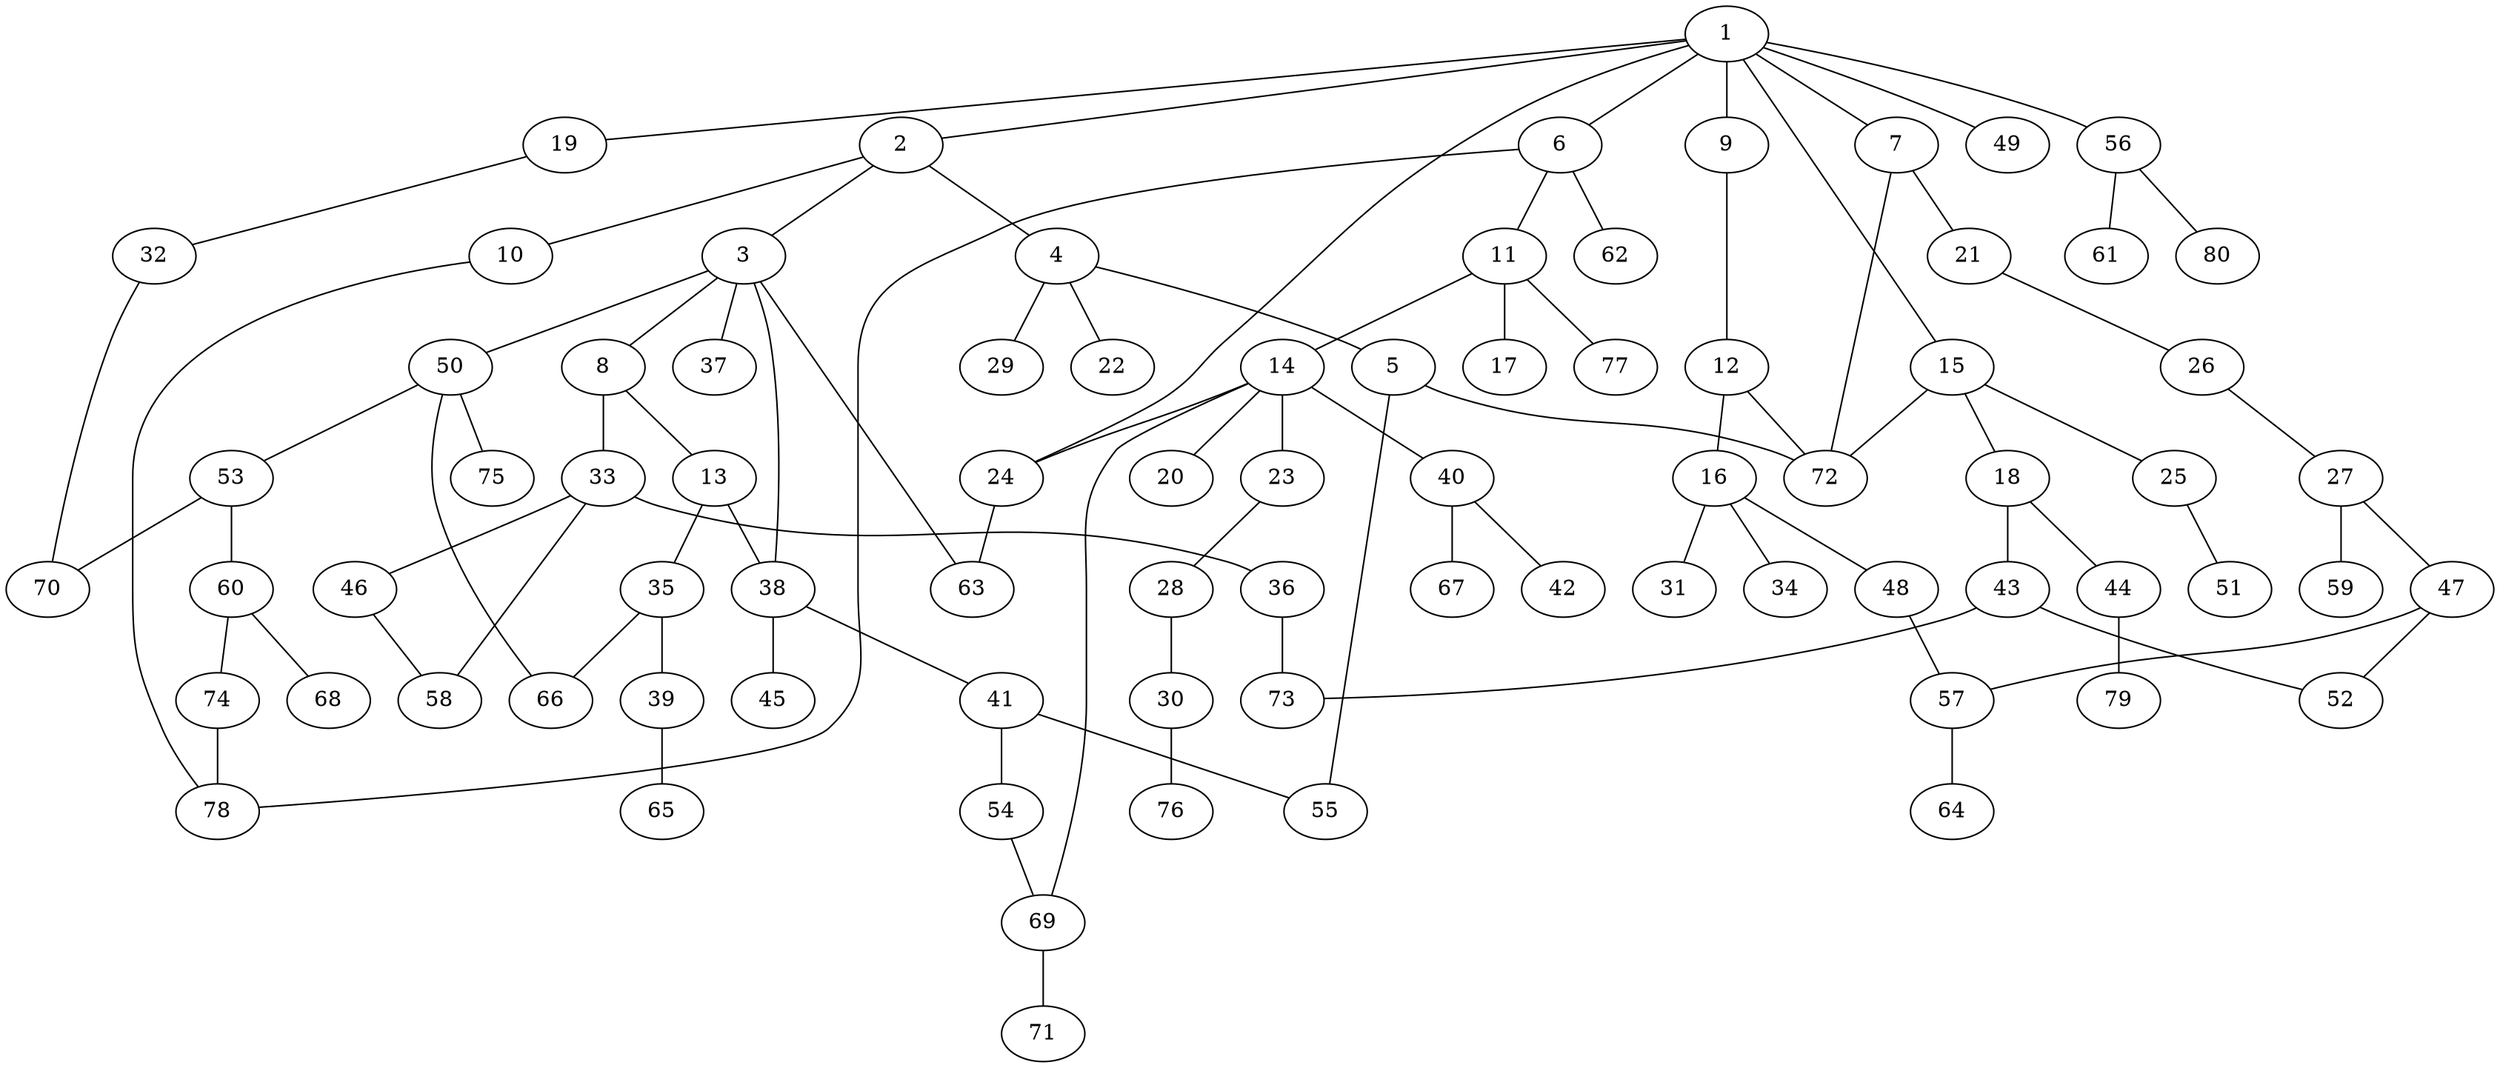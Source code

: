 graph graphname {1--2
1--6
1--7
1--9
1--15
1--19
1--24
1--49
1--56
2--3
2--4
2--10
3--8
3--37
3--38
3--50
3--63
4--5
4--22
4--29
5--55
5--72
6--11
6--62
6--78
7--21
7--72
8--13
8--33
9--12
10--78
11--14
11--17
11--77
12--16
12--72
13--35
13--38
14--20
14--23
14--24
14--40
14--69
15--18
15--25
15--72
16--31
16--34
16--48
18--43
18--44
19--32
21--26
23--28
24--63
25--51
26--27
27--47
27--59
28--30
30--76
32--70
33--36
33--46
33--58
35--39
35--66
36--73
38--41
38--45
39--65
40--42
40--67
41--54
41--55
43--52
43--73
44--79
46--58
47--52
47--57
48--57
50--53
50--66
50--75
53--60
53--70
54--69
56--61
56--80
57--64
60--68
60--74
69--71
74--78
}